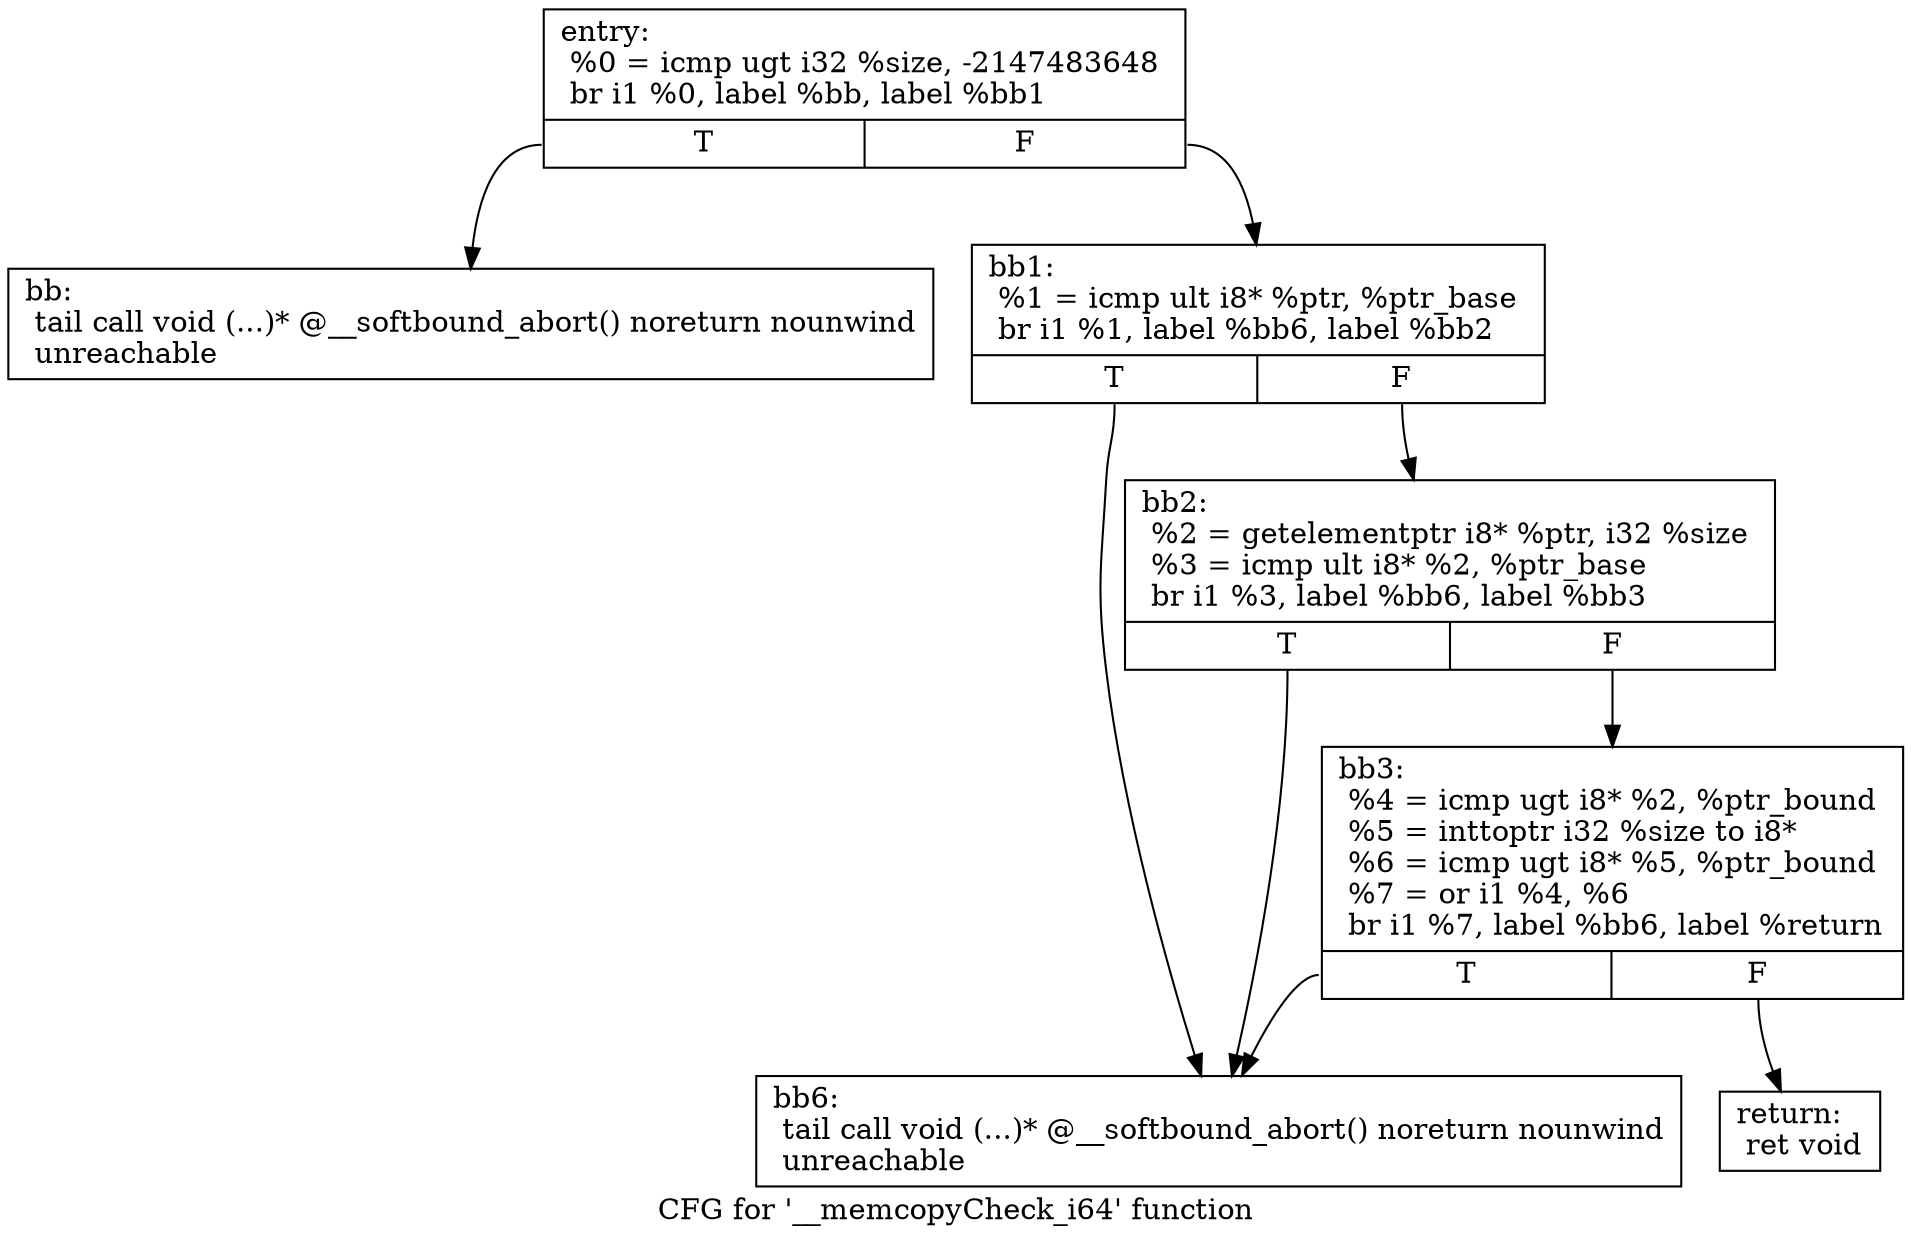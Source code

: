 digraph "CFG for '__memcopyCheck_i64' function" {
	label="CFG for '__memcopyCheck_i64' function";

	Node0x84fdac8 [shape=record,label="{entry:\l  %0 = icmp ugt i32 %size, -2147483648    \l  br i1 %0, label %bb, label %bb1\l|{<s0>T|<s1>F}}"];
	Node0x84fdac8:s0 -> Node0x84fdb18;
	Node0x84fdac8:s1 -> Node0x84fdb40;
	Node0x84fdb18 [shape=record,label="{bb:    \l  tail call void (...)* @__softbound_abort() noreturn nounwind\l  unreachable\l}"];
	Node0x84fdb40 [shape=record,label="{bb1:    \l  %1 = icmp ult i8* %ptr, %ptr_base    \l  br i1 %1, label %bb6, label %bb2\l|{<s0>T|<s1>F}}"];
	Node0x84fdb40:s0 -> Node0x84fdbb8;
	Node0x84fdb40:s1 -> Node0x84fdb68;
	Node0x84fdb68 [shape=record,label="{bb2:    \l  %2 = getelementptr i8* %ptr, i32 %size    \l  %3 = icmp ult i8* %2, %ptr_base    \l  br i1 %3, label %bb6, label %bb3\l|{<s0>T|<s1>F}}"];
	Node0x84fdb68:s0 -> Node0x84fdbb8;
	Node0x84fdb68:s1 -> Node0x84fdb90;
	Node0x84fdb90 [shape=record,label="{bb3:    \l  %4 = icmp ugt i8* %2, %ptr_bound    \l  %5 = inttoptr i32 %size to i8*    \l  %6 = icmp ugt i8* %5, %ptr_bound    \l  %7 = or i1 %4, %6    \l  br i1 %7, label %bb6, label %return\l|{<s0>T|<s1>F}}"];
	Node0x84fdb90:s0 -> Node0x84fdbb8;
	Node0x84fdb90:s1 -> Node0x84fdbe0;
	Node0x84fdbb8 [shape=record,label="{bb6:    \l  tail call void (...)* @__softbound_abort() noreturn nounwind\l  unreachable\l}"];
	Node0x84fdbe0 [shape=record,label="{return:    \l  ret void\l}"];
}
